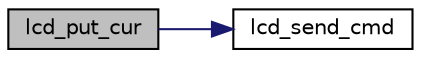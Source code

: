 digraph "lcd_put_cur"
{
 // LATEX_PDF_SIZE
  edge [fontname="Helvetica",fontsize="10",labelfontname="Helvetica",labelfontsize="10"];
  node [fontname="Helvetica",fontsize="10",shape=record];
  rankdir="LR";
  Node1 [label="lcd_put_cur",height=0.2,width=0.4,color="black", fillcolor="grey75", style="filled", fontcolor="black",tooltip=" "];
  Node1 -> Node2 [color="midnightblue",fontsize="10",style="solid"];
  Node2 [label="lcd_send_cmd",height=0.2,width=0.4,color="black", fillcolor="white", style="filled",URL="$lcd_8c.html#a0934da706080d3b0b3b2f04c9d044e67",tooltip=" "];
}
